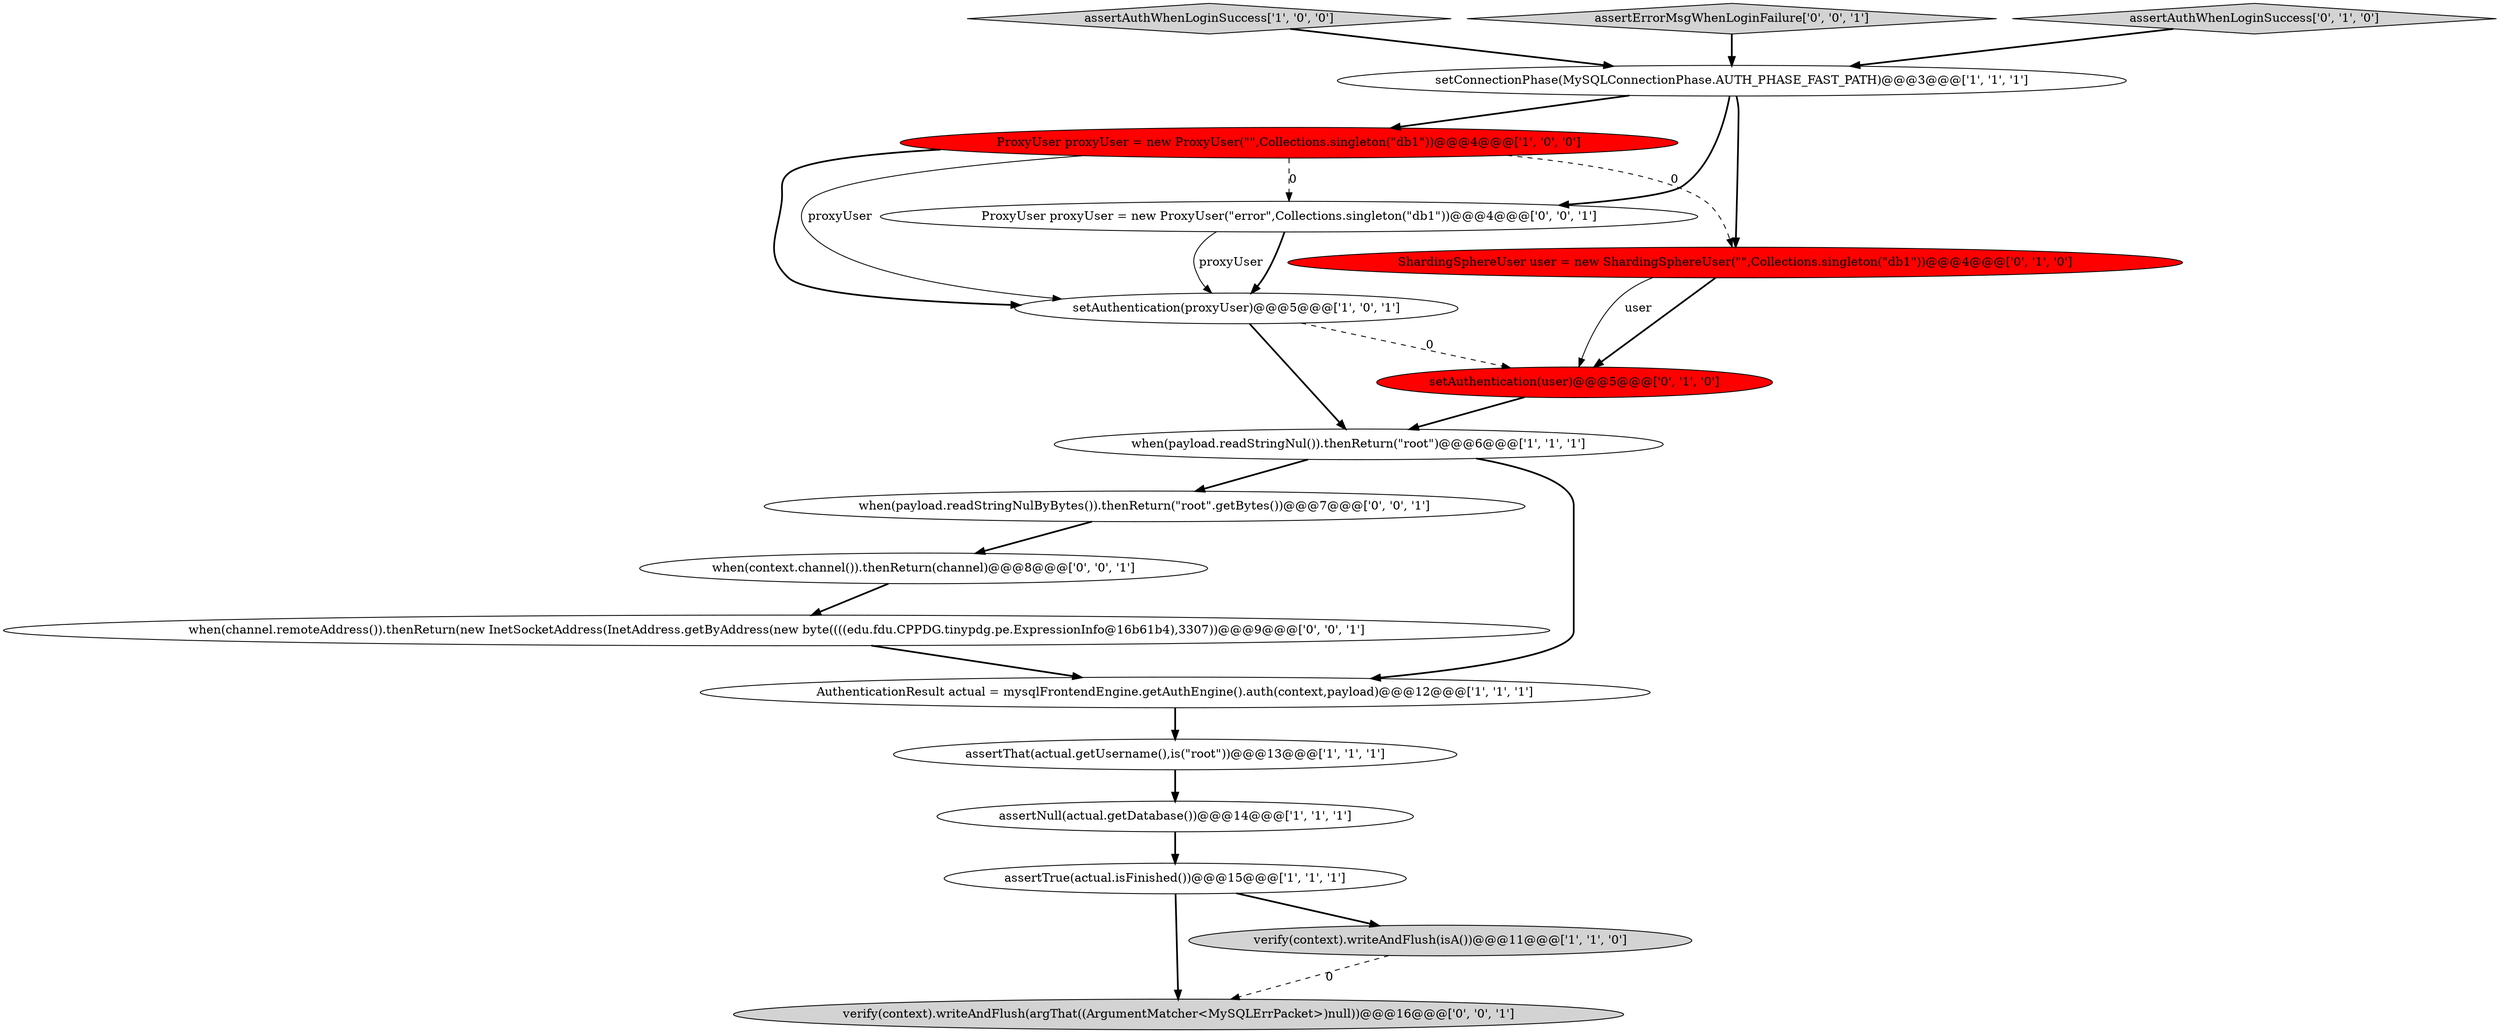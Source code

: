 digraph {
12 [style = filled, label = "setAuthentication(user)@@@5@@@['0', '1', '0']", fillcolor = red, shape = ellipse image = "AAA1AAABBB2BBB"];
2 [style = filled, label = "assertTrue(actual.isFinished())@@@15@@@['1', '1', '1']", fillcolor = white, shape = ellipse image = "AAA0AAABBB1BBB"];
7 [style = filled, label = "assertAuthWhenLoginSuccess['1', '0', '0']", fillcolor = lightgray, shape = diamond image = "AAA0AAABBB1BBB"];
6 [style = filled, label = "verify(context).writeAndFlush(isA())@@@11@@@['1', '1', '0']", fillcolor = lightgray, shape = ellipse image = "AAA0AAABBB1BBB"];
8 [style = filled, label = "setAuthentication(proxyUser)@@@5@@@['1', '0', '1']", fillcolor = white, shape = ellipse image = "AAA0AAABBB1BBB"];
14 [style = filled, label = "when(channel.remoteAddress()).thenReturn(new InetSocketAddress(InetAddress.getByAddress(new byte((((edu.fdu.CPPDG.tinypdg.pe.ExpressionInfo@16b61b4),3307))@@@9@@@['0', '0', '1']", fillcolor = white, shape = ellipse image = "AAA0AAABBB3BBB"];
9 [style = filled, label = "AuthenticationResult actual = mysqlFrontendEngine.getAuthEngine().auth(context,payload)@@@12@@@['1', '1', '1']", fillcolor = white, shape = ellipse image = "AAA0AAABBB1BBB"];
1 [style = filled, label = "assertThat(actual.getUsername(),is(\"root\"))@@@13@@@['1', '1', '1']", fillcolor = white, shape = ellipse image = "AAA0AAABBB1BBB"];
0 [style = filled, label = "setConnectionPhase(MySQLConnectionPhase.AUTH_PHASE_FAST_PATH)@@@3@@@['1', '1', '1']", fillcolor = white, shape = ellipse image = "AAA0AAABBB1BBB"];
16 [style = filled, label = "verify(context).writeAndFlush(argThat((ArgumentMatcher<MySQLErrPacket>)null))@@@16@@@['0', '0', '1']", fillcolor = lightgray, shape = ellipse image = "AAA0AAABBB3BBB"];
4 [style = filled, label = "assertNull(actual.getDatabase())@@@14@@@['1', '1', '1']", fillcolor = white, shape = ellipse image = "AAA0AAABBB1BBB"];
18 [style = filled, label = "when(payload.readStringNulByBytes()).thenReturn(\"root\".getBytes())@@@7@@@['0', '0', '1']", fillcolor = white, shape = ellipse image = "AAA0AAABBB3BBB"];
11 [style = filled, label = "ShardingSphereUser user = new ShardingSphereUser(\"\",Collections.singleton(\"db1\"))@@@4@@@['0', '1', '0']", fillcolor = red, shape = ellipse image = "AAA1AAABBB2BBB"];
5 [style = filled, label = "when(payload.readStringNul()).thenReturn(\"root\")@@@6@@@['1', '1', '1']", fillcolor = white, shape = ellipse image = "AAA0AAABBB1BBB"];
17 [style = filled, label = "assertErrorMsgWhenLoginFailure['0', '0', '1']", fillcolor = lightgray, shape = diamond image = "AAA0AAABBB3BBB"];
13 [style = filled, label = "when(context.channel()).thenReturn(channel)@@@8@@@['0', '0', '1']", fillcolor = white, shape = ellipse image = "AAA0AAABBB3BBB"];
10 [style = filled, label = "assertAuthWhenLoginSuccess['0', '1', '0']", fillcolor = lightgray, shape = diamond image = "AAA0AAABBB2BBB"];
3 [style = filled, label = "ProxyUser proxyUser = new ProxyUser(\"\",Collections.singleton(\"db1\"))@@@4@@@['1', '0', '0']", fillcolor = red, shape = ellipse image = "AAA1AAABBB1BBB"];
15 [style = filled, label = "ProxyUser proxyUser = new ProxyUser(\"error\",Collections.singleton(\"db1\"))@@@4@@@['0', '0', '1']", fillcolor = white, shape = ellipse image = "AAA0AAABBB3BBB"];
0->3 [style = bold, label=""];
1->4 [style = bold, label=""];
12->5 [style = bold, label=""];
5->9 [style = bold, label=""];
2->6 [style = bold, label=""];
0->11 [style = bold, label=""];
8->12 [style = dashed, label="0"];
7->0 [style = bold, label=""];
11->12 [style = bold, label=""];
5->18 [style = bold, label=""];
4->2 [style = bold, label=""];
0->15 [style = bold, label=""];
15->8 [style = solid, label="proxyUser"];
6->16 [style = dashed, label="0"];
17->0 [style = bold, label=""];
8->5 [style = bold, label=""];
3->8 [style = bold, label=""];
3->8 [style = solid, label="proxyUser"];
10->0 [style = bold, label=""];
11->12 [style = solid, label="user"];
18->13 [style = bold, label=""];
3->15 [style = dashed, label="0"];
14->9 [style = bold, label=""];
9->1 [style = bold, label=""];
13->14 [style = bold, label=""];
15->8 [style = bold, label=""];
3->11 [style = dashed, label="0"];
2->16 [style = bold, label=""];
}
